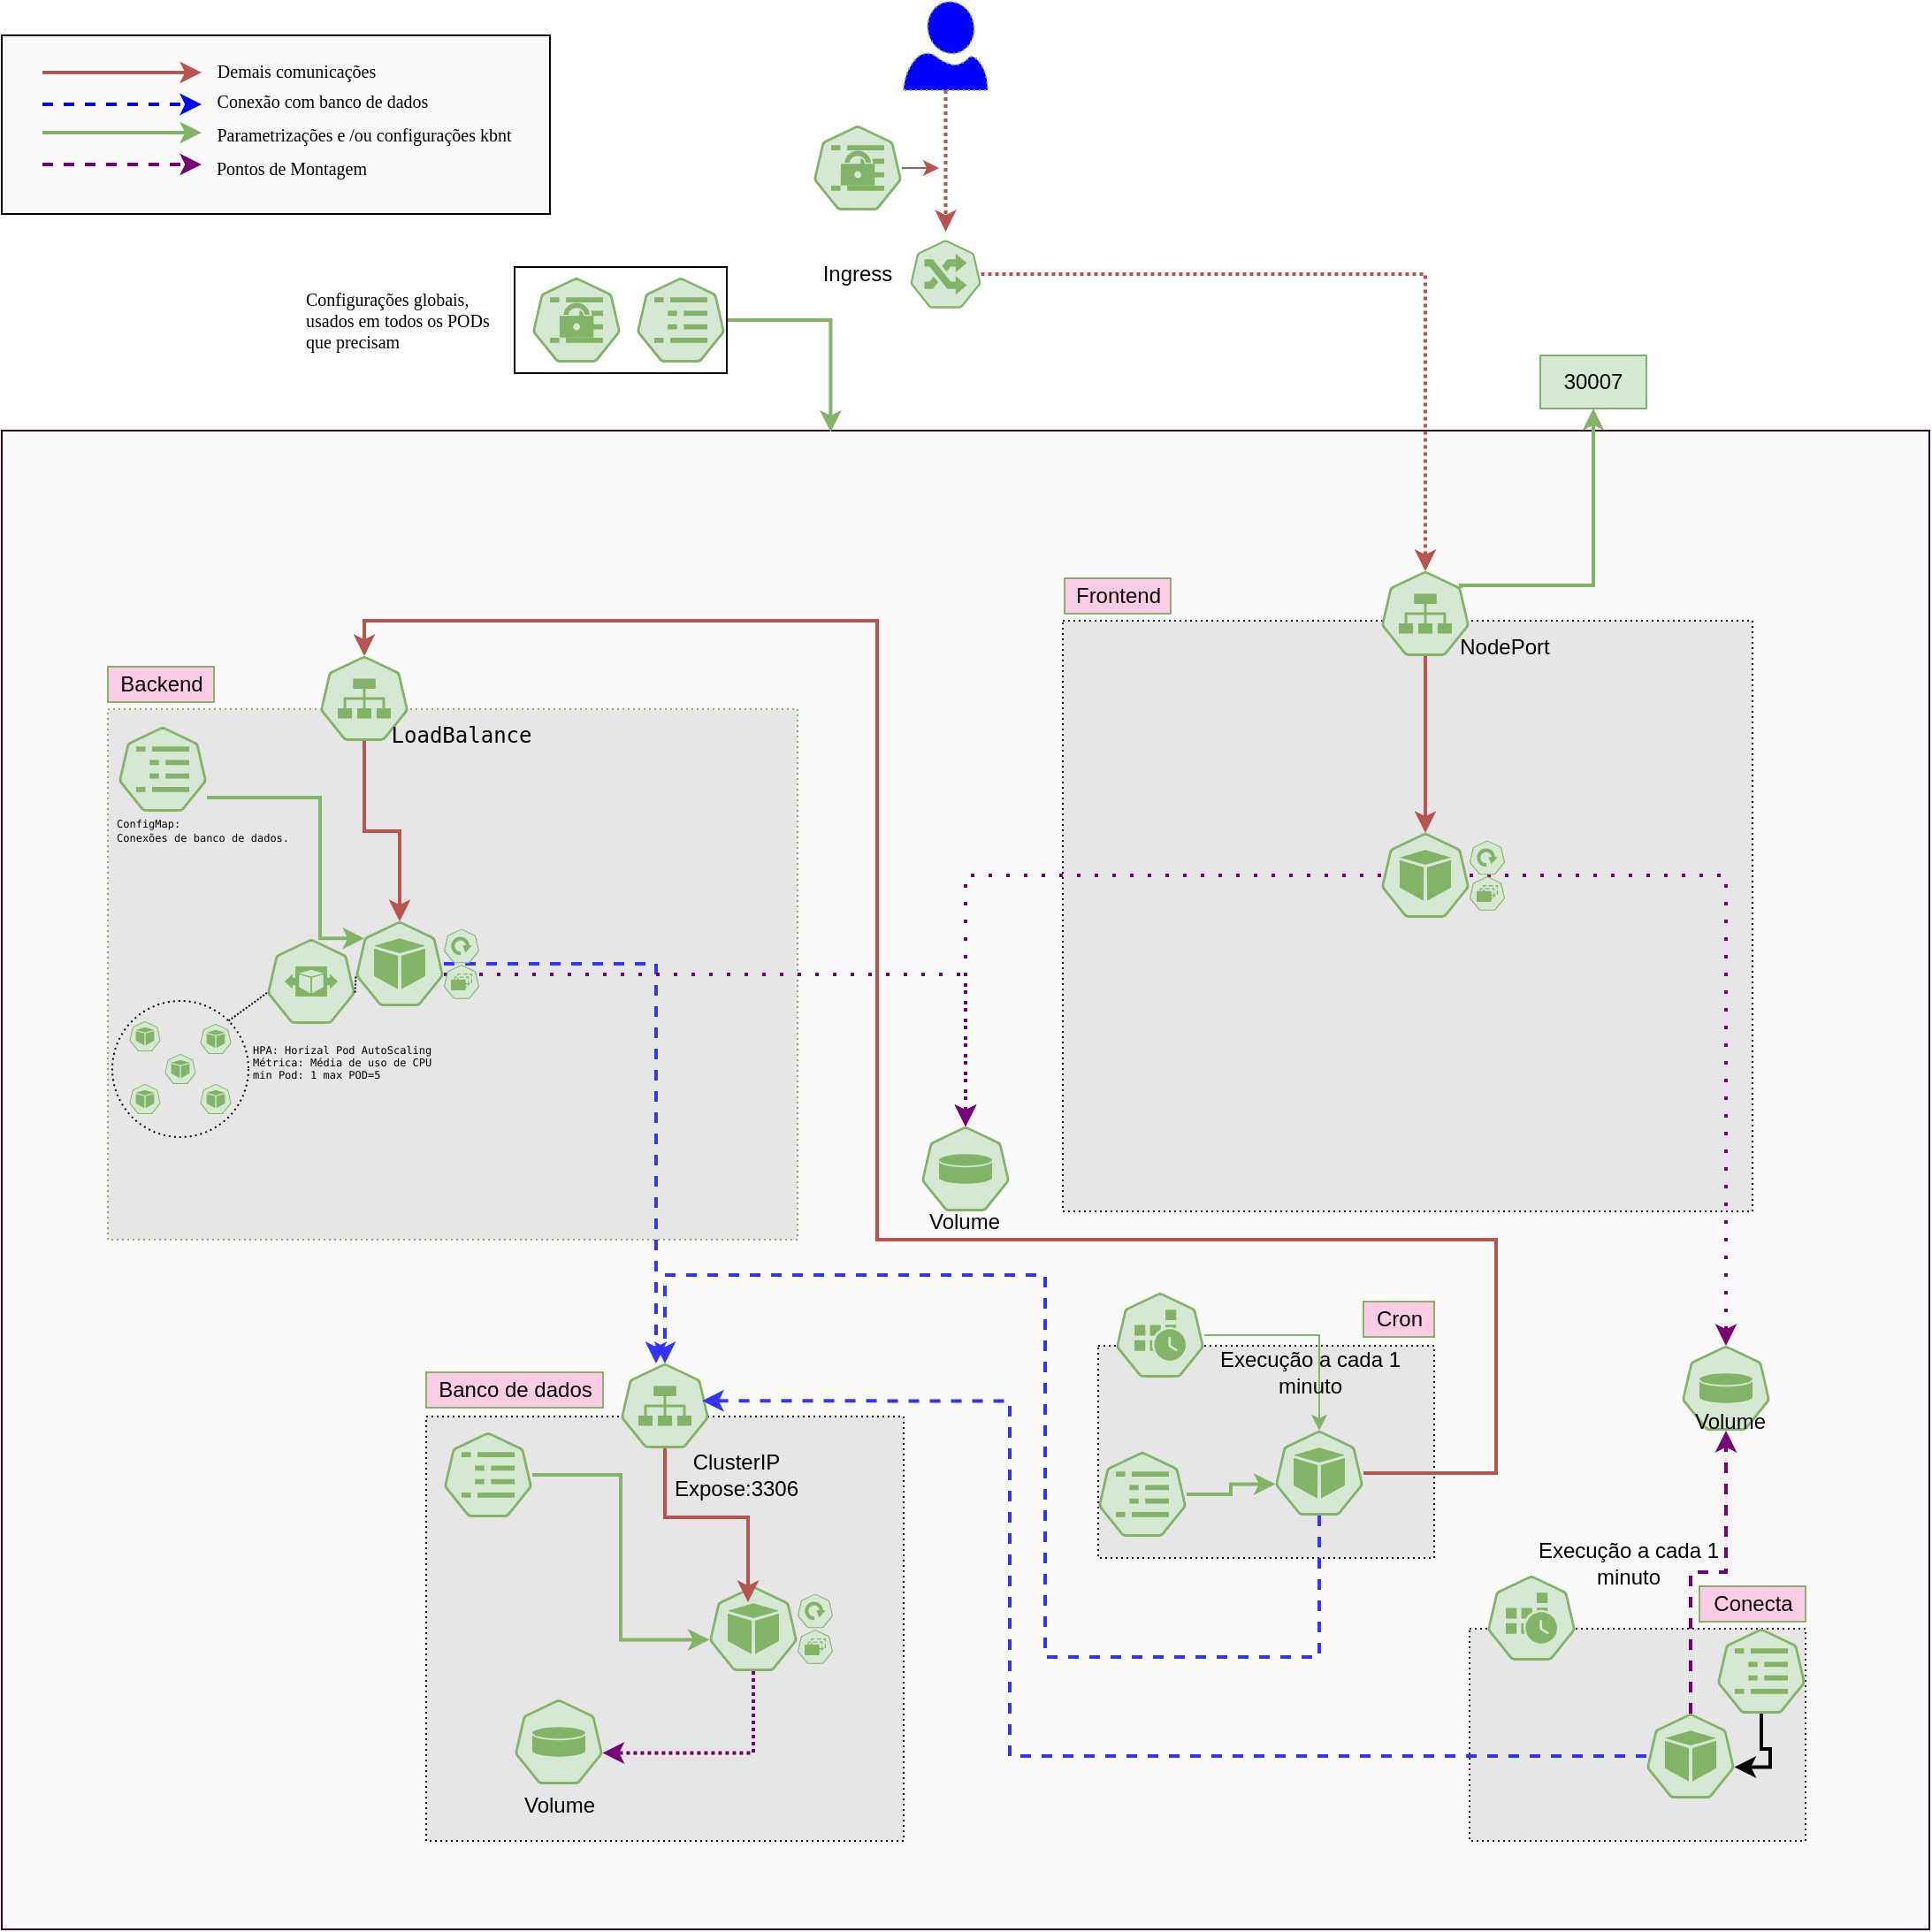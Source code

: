 <mxfile version="16.5.1" type="device"><diagram id="v18y47MaHmjOk0kSs_DW" name="Página-1"><mxGraphModel dx="868" dy="1714" grid="1" gridSize="10" guides="1" tooltips="1" connect="1" arrows="1" fold="1" page="1" pageScale="1" pageWidth="827" pageHeight="1169" math="0" shadow="0"><root><mxCell id="0"/><mxCell id="1" parent="0"/><mxCell id="yPbpFeo0kqaM-o6M1A9X-29" value="" style="rounded=0;whiteSpace=wrap;html=1;fontFamily=Times New Roman;fontSize=10;strokeColor=#000000;fillColor=#FAFAFA;" parent="1" vertex="1"><mxGeometry x="30" y="-531" width="310" height="101" as="geometry"/></mxCell><mxCell id="tyNlb9vSYvwtSNUlZuha-49" value="" style="rounded=0;whiteSpace=wrap;html=1;fillColor=#FAFAFA;fontStyle=1;strokeColor=#33001A;" parent="1" vertex="1"><mxGeometry x="30" y="-307.5" width="1090" height="847.5" as="geometry"/></mxCell><mxCell id="tyNlb9vSYvwtSNUlZuha-18" value="" style="rounded=0;whiteSpace=wrap;html=1;dashed=1;dashPattern=1 2;fillColor=#E6E6E6;strokeColor=#82b366;" parent="1" vertex="1"><mxGeometry x="90" y="-150" width="390" height="300" as="geometry"/></mxCell><mxCell id="tyNlb9vSYvwtSNUlZuha-11" value="" style="rounded=0;whiteSpace=wrap;html=1;dashed=1;dashPattern=1 2;fillColor=#E6E6E6;" parent="1" vertex="1"><mxGeometry x="270" y="250" width="270" height="240" as="geometry"/></mxCell><mxCell id="tyNlb9vSYvwtSNUlZuha-8" style="edgeStyle=orthogonalEdgeStyle;rounded=0;orthogonalLoop=1;jettySize=auto;html=1;entryX=0.995;entryY=0.63;entryDx=0;entryDy=0;entryPerimeter=0;dashed=1;strokeWidth=2;strokeColor=#770077;dashPattern=1 1;" parent="1" source="tyNlb9vSYvwtSNUlZuha-1" target="tyNlb9vSYvwtSNUlZuha-7" edge="1"><mxGeometry relative="1" as="geometry"><Array as="points"><mxPoint x="455" y="440"/></Array></mxGeometry></mxCell><mxCell id="tyNlb9vSYvwtSNUlZuha-1" value="" style="sketch=0;html=1;dashed=0;whitespace=wrap;fillColor=#d5e8d4;strokeColor=#82b366;points=[[0.005,0.63,0],[0.1,0.2,0],[0.9,0.2,0],[0.5,0,0],[0.995,0.63,0],[0.72,0.99,0],[0.5,1,0],[0.28,0.99,0]];shape=mxgraph.kubernetes.icon;prIcon=pod" parent="1" vertex="1"><mxGeometry x="430" y="346" width="50" height="48" as="geometry"/></mxCell><mxCell id="yPbpFeo0kqaM-o6M1A9X-2" style="edgeStyle=orthogonalEdgeStyle;rounded=0;orthogonalLoop=1;jettySize=auto;html=1;entryX=0.005;entryY=0.63;entryDx=0;entryDy=0;entryPerimeter=0;strokeColor=#82b366;strokeWidth=2;fillColor=#d5e8d4;" parent="1" source="tyNlb9vSYvwtSNUlZuha-2" target="tyNlb9vSYvwtSNUlZuha-1" edge="1"><mxGeometry relative="1" as="geometry"/></mxCell><mxCell id="tyNlb9vSYvwtSNUlZuha-2" value="" style="sketch=0;html=1;dashed=0;whitespace=wrap;fillColor=#d5e8d4;strokeColor=#82b366;points=[[0.005,0.63,0],[0.1,0.2,0],[0.9,0.2,0],[0.5,0,0],[0.995,0.63,0],[0.72,0.99,0],[0.5,1,0],[0.28,0.99,0]];shape=mxgraph.kubernetes.icon;prIcon=cm" parent="1" vertex="1"><mxGeometry x="280" y="259" width="50" height="48" as="geometry"/></mxCell><mxCell id="tyNlb9vSYvwtSNUlZuha-5" value="Banco de dados" style="text;html=1;align=center;verticalAlign=middle;resizable=0;points=[];autosize=1;strokeColor=#82b366;fillColor=#FFCCE6;" parent="1" vertex="1"><mxGeometry x="270" y="225" width="100" height="20" as="geometry"/></mxCell><mxCell id="tyNlb9vSYvwtSNUlZuha-7" value="" style="sketch=0;html=1;dashed=0;whitespace=wrap;fillColor=#d5e8d4;strokeColor=#82b366;points=[[0.005,0.63,0],[0.1,0.2,0],[0.9,0.2,0],[0.5,0,0],[0.995,0.63,0],[0.72,0.99,0],[0.5,1,0],[0.28,0.99,0]];shape=mxgraph.kubernetes.icon;prIcon=vol" parent="1" vertex="1"><mxGeometry x="320" y="410" width="50" height="48" as="geometry"/></mxCell><mxCell id="tyNlb9vSYvwtSNUlZuha-9" value="Volume" style="text;html=1;align=center;verticalAlign=middle;resizable=0;points=[];autosize=1;strokeColor=none;fillColor=none;" parent="1" vertex="1"><mxGeometry x="315" y="460" width="60" height="20" as="geometry"/></mxCell><mxCell id="tyNlb9vSYvwtSNUlZuha-13" style="edgeStyle=orthogonalEdgeStyle;rounded=0;orthogonalLoop=1;jettySize=auto;html=1;entryX=0.44;entryY=0.188;entryDx=0;entryDy=0;entryPerimeter=0;fillColor=#f8cecc;strokeColor=#b85450;strokeWidth=2;" parent="1" source="tyNlb9vSYvwtSNUlZuha-10" target="tyNlb9vSYvwtSNUlZuha-1" edge="1"><mxGeometry relative="1" as="geometry"/></mxCell><mxCell id="tyNlb9vSYvwtSNUlZuha-10" value="" style="sketch=0;html=1;dashed=0;whitespace=wrap;fillColor=#d5e8d4;strokeColor=#82b366;points=[[0.005,0.63,0],[0.1,0.2,0],[0.9,0.2,0],[0.5,0,0],[0.995,0.63,0],[0.72,0.99,0],[0.5,1,0],[0.28,0.99,0]];shape=mxgraph.kubernetes.icon;prIcon=svc" parent="1" vertex="1"><mxGeometry x="380" y="220" width="50" height="48" as="geometry"/></mxCell><mxCell id="tyNlb9vSYvwtSNUlZuha-12" value="ClusterIP&lt;br&gt;Expose:3306" style="text;html=1;align=center;verticalAlign=middle;resizable=0;points=[];autosize=1;strokeColor=none;fillColor=none;" parent="1" vertex="1"><mxGeometry x="400" y="268" width="90" height="30" as="geometry"/></mxCell><mxCell id="tyNlb9vSYvwtSNUlZuha-27" style="edgeStyle=orthogonalEdgeStyle;rounded=0;orthogonalLoop=1;jettySize=auto;html=1;entryX=0.4;entryY=0;entryDx=0;entryDy=0;entryPerimeter=0;dashed=1;strokeColor=#3333FF;strokeWidth=2;" parent="1" source="tyNlb9vSYvwtSNUlZuha-17" target="tyNlb9vSYvwtSNUlZuha-10" edge="1"><mxGeometry relative="1" as="geometry"/></mxCell><mxCell id="tyNlb9vSYvwtSNUlZuha-32" style="edgeStyle=orthogonalEdgeStyle;rounded=0;orthogonalLoop=1;jettySize=auto;html=1;entryX=0.5;entryY=0;entryDx=0;entryDy=0;entryPerimeter=0;dashed=1;dashPattern=1 4;strokeColor=#770077;strokeWidth=2;" parent="1" source="tyNlb9vSYvwtSNUlZuha-17" target="tyNlb9vSYvwtSNUlZuha-31" edge="1"><mxGeometry relative="1" as="geometry"><Array as="points"><mxPoint x="575"/></Array></mxGeometry></mxCell><mxCell id="tyNlb9vSYvwtSNUlZuha-17" value="" style="sketch=0;html=1;dashed=0;whitespace=wrap;fillColor=#d5e8d4;strokeColor=#82b366;points=[[0.005,0.63,0],[0.1,0.2,0],[0.9,0.2,0],[0.5,0,0],[0.995,0.63,0],[0.72,0.99,0],[0.5,1,0],[0.28,0.99,0]];shape=mxgraph.kubernetes.icon;prIcon=pod" parent="1" vertex="1"><mxGeometry x="230" y="-30" width="50" height="48" as="geometry"/></mxCell><mxCell id="tyNlb9vSYvwtSNUlZuha-19" value="" style="rounded=0;whiteSpace=wrap;html=1;dashed=1;dashPattern=1 2;fillColor=#E6E6E6;" parent="1" vertex="1"><mxGeometry x="650" y="210" width="190" height="120" as="geometry"/></mxCell><mxCell id="tyNlb9vSYvwtSNUlZuha-25" style="edgeStyle=orthogonalEdgeStyle;rounded=0;orthogonalLoop=1;jettySize=auto;html=1;entryX=0.5;entryY=0;entryDx=0;entryDy=0;entryPerimeter=0;dashed=1;strokeColor=#3333FF;strokeWidth=2;" parent="1" source="tyNlb9vSYvwtSNUlZuha-20" target="tyNlb9vSYvwtSNUlZuha-10" edge="1"><mxGeometry relative="1" as="geometry"><mxPoint x="480" y="186" as="targetPoint"/><Array as="points"><mxPoint x="620" y="386"/><mxPoint x="620" y="170"/><mxPoint x="405" y="170"/></Array></mxGeometry></mxCell><mxCell id="tyNlb9vSYvwtSNUlZuha-30" style="edgeStyle=orthogonalEdgeStyle;rounded=0;orthogonalLoop=1;jettySize=auto;html=1;entryX=0.5;entryY=0;entryDx=0;entryDy=0;entryPerimeter=0;fillColor=#f8cecc;strokeColor=#b85450;strokeWidth=2;" parent="1" source="tyNlb9vSYvwtSNUlZuha-20" target="tyNlb9vSYvwtSNUlZuha-28" edge="1"><mxGeometry relative="1" as="geometry"><Array as="points"><mxPoint x="875" y="150"/><mxPoint x="525" y="150"/><mxPoint x="525" y="-200"/><mxPoint x="235" y="-200"/></Array></mxGeometry></mxCell><mxCell id="tyNlb9vSYvwtSNUlZuha-20" value="" style="sketch=0;html=1;dashed=0;whitespace=wrap;fillColor=#d5e8d4;strokeColor=#82b366;points=[[0.005,0.63,0],[0.1,0.2,0],[0.9,0.2,0],[0.5,0,0],[0.995,0.63,0],[0.72,0.99,0],[0.5,1,0],[0.28,0.99,0]];shape=mxgraph.kubernetes.icon;prIcon=pod" parent="1" vertex="1"><mxGeometry x="750" y="258" width="50" height="48" as="geometry"/></mxCell><mxCell id="tyNlb9vSYvwtSNUlZuha-24" style="edgeStyle=orthogonalEdgeStyle;rounded=0;orthogonalLoop=1;jettySize=auto;html=1;fillColor=#d5e8d4;strokeColor=#82b366;" parent="1" source="tyNlb9vSYvwtSNUlZuha-23" target="tyNlb9vSYvwtSNUlZuha-20" edge="1"><mxGeometry relative="1" as="geometry"/></mxCell><mxCell id="tyNlb9vSYvwtSNUlZuha-23" value="" style="sketch=0;html=1;dashed=0;whitespace=wrap;fillColor=#d5e8d4;strokeColor=#82b366;points=[[0.005,0.63,0],[0.1,0.2,0],[0.9,0.2,0],[0.5,0,0],[0.995,0.63,0],[0.72,0.99,0],[0.5,1,0],[0.28,0.99,0]];shape=mxgraph.kubernetes.icon;prIcon=cronjob;dashPattern=1 2;" parent="1" vertex="1"><mxGeometry x="660" y="180" width="50" height="48" as="geometry"/></mxCell><mxCell id="tyNlb9vSYvwtSNUlZuha-26" value="Execução a cada 1 minuto" style="text;html=1;strokeColor=none;fillColor=none;align=center;verticalAlign=middle;whiteSpace=wrap;rounded=0;dashed=1;dashPattern=1 2;" parent="1" vertex="1"><mxGeometry x="700" y="210" width="140" height="30" as="geometry"/></mxCell><mxCell id="tyNlb9vSYvwtSNUlZuha-33" style="edgeStyle=orthogonalEdgeStyle;rounded=0;orthogonalLoop=1;jettySize=auto;html=1;fillColor=#f8cecc;strokeColor=#b85450;strokeWidth=2;" parent="1" source="tyNlb9vSYvwtSNUlZuha-28" target="tyNlb9vSYvwtSNUlZuha-17" edge="1"><mxGeometry relative="1" as="geometry"/></mxCell><mxCell id="tyNlb9vSYvwtSNUlZuha-28" value="" style="sketch=0;html=1;dashed=0;whitespace=wrap;fillColor=#d5e8d4;strokeColor=#82b366;points=[[0.005,0.63,0],[0.1,0.2,0],[0.9,0.2,0],[0.5,0,0],[0.995,0.63,0],[0.72,0.99,0],[0.5,1,0],[0.28,0.99,0]];shape=mxgraph.kubernetes.icon;prIcon=svc" parent="1" vertex="1"><mxGeometry x="210" y="-180" width="50" height="48" as="geometry"/></mxCell><mxCell id="tyNlb9vSYvwtSNUlZuha-29" value="&lt;pre&gt;LoadBalance&lt;/pre&gt;" style="text;html=1;strokeColor=none;fillColor=none;align=center;verticalAlign=middle;whiteSpace=wrap;rounded=0;dashed=1;dashPattern=1 2;" parent="1" vertex="1"><mxGeometry x="260" y="-150" width="60" height="30" as="geometry"/></mxCell><mxCell id="tyNlb9vSYvwtSNUlZuha-31" value="" style="sketch=0;html=1;dashed=0;whitespace=wrap;fillColor=#d5e8d4;strokeColor=#82b366;points=[[0.005,0.63,0],[0.1,0.2,0],[0.9,0.2,0],[0.5,0,0],[0.995,0.63,0],[0.72,0.99,0],[0.5,1,0],[0.28,0.99,0]];shape=mxgraph.kubernetes.icon;prIcon=vol;dashPattern=1 2;" parent="1" vertex="1"><mxGeometry x="550" y="86" width="50" height="48" as="geometry"/></mxCell><mxCell id="tyNlb9vSYvwtSNUlZuha-34" value="" style="sketch=0;html=1;dashed=0;whitespace=wrap;fillColor=#d5e8d4;strokeColor=#82b366;points=[[0.005,0.63,0],[0.1,0.2,0],[0.9,0.2,0],[0.5,0,0],[0.995,0.63,0],[0.72,0.99,0],[0.5,1,0],[0.28,0.99,0]];shape=mxgraph.kubernetes.icon;prIcon=hpa;dashPattern=1 2;" parent="1" vertex="1"><mxGeometry x="180" y="-20" width="50" height="48" as="geometry"/></mxCell><mxCell id="tyNlb9vSYvwtSNUlZuha-35" value="&lt;pre style=&quot;font-size: 6px&quot;&gt;HPA: Horizal Pod AutoScaling&lt;br&gt;Métrica: Média de uso de CPU&lt;br&gt;min Pod: 1 max POD=5&amp;nbsp;&lt;/pre&gt;" style="text;html=1;strokeColor=none;fillColor=none;align=left;verticalAlign=middle;whiteSpace=wrap;rounded=0;dashed=1;dashPattern=1 2;fontSize=7;" parent="1" vertex="1"><mxGeometry x="170" y="35" width="100" height="27" as="geometry"/></mxCell><mxCell id="tyNlb9vSYvwtSNUlZuha-36" value="&lt;span style=&quot;color: rgba(0 , 0 , 0 , 0) ; font-family: monospace ; font-size: 0px&quot;&gt;%3CmxGraphModel%3E%3Croot%3E%3CmxCell%20id%3D%220%22%2F%3E%3CmxCell%20id%3D%221%22%20parent%3D%220%22%2F%3E%3CmxCell%20id%3D%222%22%20value%3D%22%22%20style%3D%22sketch%3D0%3Bhtml%3D1%3Bdashed%3D0%3Bwhitespace%3Dwrap%3BfillColor%3D%23d5e8d4%3BstrokeColor%3D%2382b366%3Bpoints%3D%5B%5B0.005%2C0.63%2C0%5D%2C%5B0.1%2C0.2%2C0%5D%2C%5B0.9%2C0.2%2C0%5D%2C%5B0.5%2C0%2C0%5D%2C%5B0.995%2C0.63%2C0%5D%2C%5B0.72%2C0.99%2C0%5D%2C%5B0.5%2C1%2C0%5D%2C%5B0.28%2C0.99%2C0%5D%5D%3Bshape%3Dmxgraph.kubernetes.icon%3BprIcon%3Dpod%22%20vertex%3D%221%22%20parent%3D%221%22%3E%3CmxGeometry%20x%3D%22230%22%20y%3D%22-30%22%20width%3D%2250%22%20height%3D%2248%22%20as%3D%22geometry%22%2F%3E%3C%2FmxCell%3E%3C%2Froot%3E%3C%2FmxGraphModel%3E&lt;/span&gt;" style="ellipse;whiteSpace=wrap;html=1;aspect=fixed;dashed=1;dashPattern=1 2;fillColor=none;" parent="1" vertex="1"><mxGeometry x="92.5" y="15" width="77" height="77" as="geometry"/></mxCell><mxCell id="tyNlb9vSYvwtSNUlZuha-37" value="" style="sketch=0;html=1;dashed=0;whitespace=wrap;fillColor=#d5e8d4;strokeColor=#82b366;points=[[0.005,0.63,0],[0.1,0.2,0],[0.9,0.2,0],[0.5,0,0],[0.995,0.63,0],[0.72,0.99,0],[0.5,1,0],[0.28,0.99,0]];shape=mxgraph.kubernetes.icon;prIcon=pod" parent="1" vertex="1"><mxGeometry x="116" y="45" width="30" height="17" as="geometry"/></mxCell><mxCell id="tyNlb9vSYvwtSNUlZuha-38" value="" style="sketch=0;html=1;dashed=0;whitespace=wrap;fillColor=#d5e8d4;strokeColor=#82b366;points=[[0.005,0.63,0],[0.1,0.2,0],[0.9,0.2,0],[0.5,0,0],[0.995,0.63,0],[0.72,0.99,0],[0.5,1,0],[0.28,0.99,0]];shape=mxgraph.kubernetes.icon;prIcon=pod" parent="1" vertex="1"><mxGeometry x="96" y="62" width="30" height="17" as="geometry"/></mxCell><mxCell id="tyNlb9vSYvwtSNUlZuha-39" value="" style="sketch=0;html=1;dashed=0;whitespace=wrap;fillColor=#d5e8d4;strokeColor=#82b366;points=[[0.005,0.63,0],[0.1,0.2,0],[0.9,0.2,0],[0.5,0,0],[0.995,0.63,0],[0.72,0.99,0],[0.5,1,0],[0.28,0.99,0]];shape=mxgraph.kubernetes.icon;prIcon=pod" parent="1" vertex="1"><mxGeometry x="136" y="62" width="30" height="17" as="geometry"/></mxCell><mxCell id="tyNlb9vSYvwtSNUlZuha-40" value="" style="sketch=0;html=1;dashed=0;whitespace=wrap;fillColor=#d5e8d4;strokeColor=#82b366;points=[[0.005,0.63,0],[0.1,0.2,0],[0.9,0.2,0],[0.5,0,0],[0.995,0.63,0],[0.72,0.99,0],[0.5,1,0],[0.28,0.99,0]];shape=mxgraph.kubernetes.icon;prIcon=pod" parent="1" vertex="1"><mxGeometry x="136" y="28" width="30" height="17" as="geometry"/></mxCell><mxCell id="tyNlb9vSYvwtSNUlZuha-41" value="" style="sketch=0;html=1;dashed=0;whitespace=wrap;fillColor=#d5e8d4;strokeColor=#82b366;points=[[0.005,0.63,0],[0.1,0.2,0],[0.9,0.2,0],[0.5,0,0],[0.995,0.63,0],[0.72,0.99,0],[0.5,1,0],[0.28,0.99,0]];shape=mxgraph.kubernetes.icon;prIcon=pod" parent="1" vertex="1"><mxGeometry x="96" y="26.5" width="30" height="17" as="geometry"/></mxCell><mxCell id="tyNlb9vSYvwtSNUlZuha-46" value="" style="endArrow=none;html=1;rounded=0;entryX=0.005;entryY=0.63;entryDx=0;entryDy=0;entryPerimeter=0;exitX=1;exitY=0;exitDx=0;exitDy=0;dashed=1;dashPattern=1 1;" parent="1" source="tyNlb9vSYvwtSNUlZuha-36" target="tyNlb9vSYvwtSNUlZuha-34" edge="1"><mxGeometry width="50" height="50" relative="1" as="geometry"><mxPoint x="40" y="50" as="sourcePoint"/><mxPoint x="90" as="targetPoint"/></mxGeometry></mxCell><mxCell id="tyNlb9vSYvwtSNUlZuha-47" value="" style="endArrow=none;html=1;rounded=0;entryX=0.005;entryY=0.63;entryDx=0;entryDy=0;entryPerimeter=0;exitX=0.995;exitY=0.63;exitDx=0;exitDy=0;dashed=1;dashPattern=1 1;exitPerimeter=0;" parent="1" source="tyNlb9vSYvwtSNUlZuha-34" target="tyNlb9vSYvwtSNUlZuha-17" edge="1"><mxGeometry width="50" height="50" relative="1" as="geometry"><mxPoint x="42.224" y="1.276" as="sourcePoint"/><mxPoint x="140.25" y="-19.76" as="targetPoint"/></mxGeometry></mxCell><mxCell id="tyNlb9vSYvwtSNUlZuha-48" value="" style="rounded=0;whiteSpace=wrap;html=1;dashed=1;dashPattern=1 2;fillColor=#E6E6E6;" parent="1" vertex="1"><mxGeometry x="630" y="-200" width="390" height="334" as="geometry"/></mxCell><mxCell id="tyNlb9vSYvwtSNUlZuha-54" style="edgeStyle=orthogonalEdgeStyle;rounded=0;orthogonalLoop=1;jettySize=auto;html=1;dashed=1;dashPattern=1 1;entryX=0.5;entryY=0;entryDx=0;entryDy=0;entryPerimeter=0;fillColor=#f8cecc;strokeColor=#b85450;strokeWidth=2;" parent="1" source="tyNlb9vSYvwtSNUlZuha-50" target="tyNlb9vSYvwtSNUlZuha-55" edge="1"><mxGeometry relative="1" as="geometry"><mxPoint x="830" y="-350" as="targetPoint"/></mxGeometry></mxCell><mxCell id="tyNlb9vSYvwtSNUlZuha-50" value="" style="sketch=0;html=1;dashed=0;whitespace=wrap;fillColor=#d5e8d4;strokeColor=#82b366;points=[[0.005,0.63,0],[0.1,0.2,0],[0.9,0.2,0],[0.5,0,0],[0.995,0.63,0],[0.72,0.99,0],[0.5,1,0],[0.28,0.99,0]];shape=mxgraph.kubernetes.icon;prIcon=ing;dashPattern=1 2;" parent="1" vertex="1"><mxGeometry x="543.75" y="-420" width="40" height="48" as="geometry"/></mxCell><mxCell id="tyNlb9vSYvwtSNUlZuha-53" style="edgeStyle=orthogonalEdgeStyle;rounded=0;orthogonalLoop=1;jettySize=auto;html=1;entryX=0.5;entryY=0;entryDx=0;entryDy=0;entryPerimeter=0;dashed=1;dashPattern=1 1;fillColor=#f8cecc;strokeColor=#b85450;strokeWidth=2;" parent="1" source="tyNlb9vSYvwtSNUlZuha-51" target="tyNlb9vSYvwtSNUlZuha-50" edge="1"><mxGeometry relative="1" as="geometry"/></mxCell><mxCell id="tyNlb9vSYvwtSNUlZuha-51" value="" style="verticalLabelPosition=bottom;html=1;verticalAlign=top;align=center;strokeColor=#82b366;fillColor=#0000FF;shape=mxgraph.azure.user;dashed=1;dashPattern=1 2;" parent="1" vertex="1"><mxGeometry x="540" y="-550" width="47.5" height="50" as="geometry"/></mxCell><mxCell id="tyNlb9vSYvwtSNUlZuha-59" style="edgeStyle=orthogonalEdgeStyle;rounded=0;orthogonalLoop=1;jettySize=auto;html=1;entryX=0.5;entryY=0;entryDx=0;entryDy=0;entryPerimeter=0;strokeWidth=2;fillColor=#f8cecc;strokeColor=#b85450;" parent="1" source="tyNlb9vSYvwtSNUlZuha-55" target="tyNlb9vSYvwtSNUlZuha-57" edge="1"><mxGeometry relative="1" as="geometry"/></mxCell><mxCell id="tyNlb9vSYvwtSNUlZuha-76" style="edgeStyle=orthogonalEdgeStyle;rounded=0;orthogonalLoop=1;jettySize=auto;html=1;strokeColor=#82b366;fillColor=#d5e8d4;exitX=0.9;exitY=0.2;exitDx=0;exitDy=0;exitPerimeter=0;strokeWidth=2;" parent="1" source="tyNlb9vSYvwtSNUlZuha-55" target="tyNlb9vSYvwtSNUlZuha-75" edge="1"><mxGeometry relative="1" as="geometry"><Array as="points"><mxPoint x="855" y="-220"/><mxPoint x="930" y="-220"/></Array></mxGeometry></mxCell><mxCell id="tyNlb9vSYvwtSNUlZuha-55" value="" style="sketch=0;html=1;dashed=0;whitespace=wrap;fillColor=#d5e8d4;strokeColor=#82b366;points=[[0.005,0.63,0],[0.1,0.2,0],[0.9,0.2,0],[0.5,0,0],[0.995,0.63,0],[0.72,0.99,0],[0.5,1,0],[0.28,0.99,0]];shape=mxgraph.kubernetes.icon;prIcon=svc" parent="1" vertex="1"><mxGeometry x="810" y="-228" width="50" height="48" as="geometry"/></mxCell><mxCell id="tyNlb9vSYvwtSNUlZuha-60" style="edgeStyle=orthogonalEdgeStyle;rounded=0;orthogonalLoop=1;jettySize=auto;html=1;entryX=0.5;entryY=0;entryDx=0;entryDy=0;entryPerimeter=0;fillColor=#d5e8d4;strokeColor=#770077;dashed=1;dashPattern=1 4;strokeWidth=2;" parent="1" source="tyNlb9vSYvwtSNUlZuha-57" target="tyNlb9vSYvwtSNUlZuha-31" edge="1"><mxGeometry relative="1" as="geometry"><mxPoint x="581" y="70" as="targetPoint"/></mxGeometry></mxCell><mxCell id="tyNlb9vSYvwtSNUlZuha-80" style="edgeStyle=orthogonalEdgeStyle;rounded=0;orthogonalLoop=1;jettySize=auto;html=1;entryX=0.5;entryY=0;entryDx=0;entryDy=0;entryPerimeter=0;strokeColor=#770077;fillColor=#f8cecc;dashed=1;dashPattern=1 4;strokeWidth=2;" parent="1" source="tyNlb9vSYvwtSNUlZuha-57" target="tyNlb9vSYvwtSNUlZuha-79" edge="1"><mxGeometry relative="1" as="geometry"/></mxCell><mxCell id="tyNlb9vSYvwtSNUlZuha-57" value="" style="sketch=0;html=1;dashed=0;whitespace=wrap;fillColor=#d5e8d4;strokeColor=#82b366;points=[[0.005,0.63,0],[0.1,0.2,0],[0.9,0.2,0],[0.5,0,0],[0.995,0.63,0],[0.72,0.99,0],[0.5,1,0],[0.28,0.99,0]];shape=mxgraph.kubernetes.icon;prIcon=pod" parent="1" vertex="1"><mxGeometry x="810" y="-80" width="50" height="48" as="geometry"/></mxCell><mxCell id="yPbpFeo0kqaM-o6M1A9X-1" style="edgeStyle=orthogonalEdgeStyle;rounded=0;orthogonalLoop=1;jettySize=auto;html=1;entryX=0.1;entryY=0.2;entryDx=0;entryDy=0;entryPerimeter=0;strokeColor=#82b366;strokeWidth=2;fillColor=#d5e8d4;" parent="1" source="tyNlb9vSYvwtSNUlZuha-61" target="tyNlb9vSYvwtSNUlZuha-17" edge="1"><mxGeometry relative="1" as="geometry"><Array as="points"><mxPoint x="210" y="-100"/><mxPoint x="210" y="-20"/></Array></mxGeometry></mxCell><mxCell id="tyNlb9vSYvwtSNUlZuha-61" value="" style="sketch=0;html=1;dashed=0;whitespace=wrap;fillColor=#d5e8d4;strokeColor=#82b366;points=[[0.005,0.63,0],[0.1,0.2,0],[0.9,0.2,0],[0.5,0,0],[0.995,0.63,0],[0.72,0.99,0],[0.5,1,0],[0.28,0.99,0]];shape=mxgraph.kubernetes.icon;prIcon=cm" parent="1" vertex="1"><mxGeometry x="96" y="-140" width="50" height="48" as="geometry"/></mxCell><mxCell id="yPbpFeo0kqaM-o6M1A9X-3" style="edgeStyle=orthogonalEdgeStyle;rounded=0;orthogonalLoop=1;jettySize=auto;html=1;entryX=0.005;entryY=0.63;entryDx=0;entryDy=0;entryPerimeter=0;strokeColor=#82b366;strokeWidth=2;fillColor=#d5e8d4;" parent="1" source="tyNlb9vSYvwtSNUlZuha-63" target="tyNlb9vSYvwtSNUlZuha-20" edge="1"><mxGeometry relative="1" as="geometry"/></mxCell><mxCell id="tyNlb9vSYvwtSNUlZuha-63" value="" style="sketch=0;html=1;dashed=0;whitespace=wrap;fillColor=#d5e8d4;strokeColor=#82b366;points=[[0.005,0.63,0],[0.1,0.2,0],[0.9,0.2,0],[0.5,0,0],[0.995,0.63,0],[0.72,0.99,0],[0.5,1,0],[0.28,0.99,0]];shape=mxgraph.kubernetes.icon;prIcon=cm" parent="1" vertex="1"><mxGeometry x="650" y="270" width="50" height="48" as="geometry"/></mxCell><mxCell id="tyNlb9vSYvwtSNUlZuha-71" value="" style="rounded=0;whiteSpace=wrap;html=1;dashed=1;dashPattern=1 2;fillColor=#E6E6E6;strokeColor=#261717;" parent="1" vertex="1"><mxGeometry x="860" y="370" width="190" height="120" as="geometry"/></mxCell><mxCell id="tyNlb9vSYvwtSNUlZuha-78" style="edgeStyle=orthogonalEdgeStyle;rounded=0;orthogonalLoop=1;jettySize=auto;html=1;entryX=0.921;entryY=0.441;entryDx=0;entryDy=0;entryPerimeter=0;strokeColor=#3333FF;fillColor=#d5e8d4;dashed=1;strokeWidth=2;" parent="1" source="tyNlb9vSYvwtSNUlZuha-72" target="tyNlb9vSYvwtSNUlZuha-10" edge="1"><mxGeometry relative="1" as="geometry"><Array as="points"><mxPoint x="600" y="442"/><mxPoint x="600" y="241"/></Array></mxGeometry></mxCell><mxCell id="tyNlb9vSYvwtSNUlZuha-81" style="edgeStyle=orthogonalEdgeStyle;rounded=0;orthogonalLoop=1;jettySize=auto;html=1;entryX=0.5;entryY=1;entryDx=0;entryDy=0;entryPerimeter=0;strokeColor=#770077;fillColor=#d5e8d4;dashed=1;strokeWidth=2;" parent="1" source="tyNlb9vSYvwtSNUlZuha-72" target="tyNlb9vSYvwtSNUlZuha-79" edge="1"><mxGeometry relative="1" as="geometry"/></mxCell><mxCell id="tyNlb9vSYvwtSNUlZuha-72" value="" style="sketch=0;html=1;dashed=0;whitespace=wrap;fillColor=#d5e8d4;strokeColor=#82b366;points=[[0.005,0.63,0],[0.1,0.2,0],[0.9,0.2,0],[0.5,0,0],[0.995,0.63,0],[0.72,0.99,0],[0.5,1,0],[0.28,0.99,0]];shape=mxgraph.kubernetes.icon;prIcon=pod" parent="1" vertex="1"><mxGeometry x="960" y="418" width="50" height="48" as="geometry"/></mxCell><mxCell id="tyNlb9vSYvwtSNUlZuha-73" value="" style="sketch=0;html=1;dashed=0;whitespace=wrap;fillColor=#d5e8d4;strokeColor=#82b366;points=[[0.005,0.63,0],[0.1,0.2,0],[0.9,0.2,0],[0.5,0,0],[0.995,0.63,0],[0.72,0.99,0],[0.5,1,0],[0.28,0.99,0]];shape=mxgraph.kubernetes.icon;prIcon=cronjob;dashPattern=1 2;" parent="1" vertex="1"><mxGeometry x="870" y="340" width="50" height="48" as="geometry"/></mxCell><mxCell id="tyNlb9vSYvwtSNUlZuha-75" value="30007" style="text;html=1;strokeColor=#82b366;fillColor=#d5e8d4;align=center;verticalAlign=middle;whiteSpace=wrap;rounded=0;" parent="1" vertex="1"><mxGeometry x="900" y="-350" width="60" height="30" as="geometry"/></mxCell><mxCell id="tyNlb9vSYvwtSNUlZuha-77" value="Ingress" style="text;html=1;strokeColor=none;fillColor=none;align=center;verticalAlign=middle;whiteSpace=wrap;rounded=0;" parent="1" vertex="1"><mxGeometry x="483.75" y="-411" width="60" height="30" as="geometry"/></mxCell><mxCell id="tyNlb9vSYvwtSNUlZuha-79" value="" style="sketch=0;html=1;dashed=0;whitespace=wrap;fillColor=#d5e8d4;strokeColor=#82b366;points=[[0.005,0.63,0],[0.1,0.2,0],[0.9,0.2,0],[0.5,0,0],[0.995,0.63,0],[0.72,0.99,0],[0.5,1,0],[0.28,0.99,0]];shape=mxgraph.kubernetes.icon;prIcon=vol;dashPattern=1 2;" parent="1" vertex="1"><mxGeometry x="980" y="210" width="50" height="48" as="geometry"/></mxCell><mxCell id="tyNlb9vSYvwtSNUlZuha-82" value="NodePort" style="text;html=1;strokeColor=none;fillColor=none;align=center;verticalAlign=middle;whiteSpace=wrap;rounded=0;" parent="1" vertex="1"><mxGeometry x="850" y="-200" width="60" height="30" as="geometry"/></mxCell><mxCell id="yPbpFeo0kqaM-o6M1A9X-5" style="edgeStyle=orthogonalEdgeStyle;rounded=0;orthogonalLoop=1;jettySize=auto;html=1;entryX=0.995;entryY=0.63;entryDx=0;entryDy=0;entryPerimeter=0;strokeColor=#000000;strokeWidth=2;" parent="1" source="tyNlb9vSYvwtSNUlZuha-83" target="tyNlb9vSYvwtSNUlZuha-72" edge="1"><mxGeometry relative="1" as="geometry"/></mxCell><mxCell id="tyNlb9vSYvwtSNUlZuha-83" value="" style="sketch=0;html=1;dashed=0;whitespace=wrap;fillColor=#d5e8d4;strokeColor=#82b366;points=[[0.005,0.63,0],[0.1,0.2,0],[0.9,0.2,0],[0.5,0,0],[0.995,0.63,0],[0.72,0.99,0],[0.5,1,0],[0.28,0.99,0]];shape=mxgraph.kubernetes.icon;prIcon=cm" parent="1" vertex="1"><mxGeometry x="1000" y="370" width="50" height="48" as="geometry"/></mxCell><mxCell id="l7dCesQhFYoBPRGrrRBu-1" value="&lt;pre style=&quot;font-size: 6px&quot;&gt;ConfigMap: &lt;br&gt;Conexões de banco de dados.&lt;/pre&gt;" style="text;strokeColor=none;fillColor=none;align=left;verticalAlign=middle;whiteSpace=wrap;rounded=0;html=1;" parent="1" vertex="1"><mxGeometry x="92.5" y="-92" width="100" height="20" as="geometry"/></mxCell><mxCell id="l7dCesQhFYoBPRGrrRBu-2" value="Backend" style="text;html=1;align=center;verticalAlign=middle;resizable=0;points=[];autosize=1;strokeColor=#82b366;fillColor=#FFCCE6;" parent="1" vertex="1"><mxGeometry x="90" y="-174" width="60" height="20" as="geometry"/></mxCell><mxCell id="l7dCesQhFYoBPRGrrRBu-3" value="Frontend" style="text;html=1;align=center;verticalAlign=middle;resizable=0;points=[];autosize=1;strokeColor=#82b366;fillColor=#FFCCE6;" parent="1" vertex="1"><mxGeometry x="631" y="-224" width="60" height="20" as="geometry"/></mxCell><mxCell id="qHxi_XvQ0iLqDe9TxiMt-5" style="edgeStyle=orthogonalEdgeStyle;rounded=0;orthogonalLoop=1;jettySize=auto;html=1;strokeColor=#b85450;fillColor=#f8cecc;" parent="1" source="qHxi_XvQ0iLqDe9TxiMt-4" edge="1"><mxGeometry relative="1" as="geometry"><mxPoint x="560" y="-456" as="targetPoint"/></mxGeometry></mxCell><mxCell id="qHxi_XvQ0iLqDe9TxiMt-4" value="" style="sketch=0;html=1;dashed=0;whitespace=wrap;fillColor=#d5e8d4;strokeColor=#82b366;points=[[0.005,0.63,0],[0.1,0.2,0],[0.9,0.2,0],[0.5,0,0],[0.995,0.63,0],[0.72,0.99,0],[0.5,1,0],[0.28,0.99,0]];shape=mxgraph.kubernetes.icon;prIcon=secret" parent="1" vertex="1"><mxGeometry x="489" y="-480" width="50" height="48" as="geometry"/></mxCell><mxCell id="yPbpFeo0kqaM-o6M1A9X-24" style="edgeStyle=orthogonalEdgeStyle;rounded=0;orthogonalLoop=1;jettySize=auto;html=1;entryX=0.43;entryY=0.001;entryDx=0;entryDy=0;entryPerimeter=0;fontFamily=Times New Roman;fontSize=10;strokeColor=#82b366;strokeWidth=2;fillColor=#d5e8d4;" parent="1" source="yPbpFeo0kqaM-o6M1A9X-8" target="tyNlb9vSYvwtSNUlZuha-49" edge="1"><mxGeometry relative="1" as="geometry"><Array as="points"><mxPoint x="499" y="-370"/></Array></mxGeometry></mxCell><mxCell id="yPbpFeo0kqaM-o6M1A9X-8" value="" style="rounded=0;whiteSpace=wrap;html=1;strokeColor=#000000;" parent="1" vertex="1"><mxGeometry x="320" y="-400" width="120" height="60" as="geometry"/></mxCell><mxCell id="yPbpFeo0kqaM-o6M1A9X-9" value="" style="sketch=0;html=1;dashed=0;whitespace=wrap;fillColor=#d5e8d4;strokeColor=#82b366;points=[[0.005,0.63,0],[0.1,0.2,0],[0.9,0.2,0],[0.5,0,0],[0.995,0.63,0],[0.72,0.99,0],[0.5,1,0],[0.28,0.99,0]];shape=mxgraph.kubernetes.icon;prIcon=secret" parent="1" vertex="1"><mxGeometry x="330" y="-394" width="50" height="48" as="geometry"/></mxCell><mxCell id="yPbpFeo0kqaM-o6M1A9X-10" value="" style="sketch=0;html=1;dashed=0;whitespace=wrap;fillColor=#d5e8d4;strokeColor=#82b366;points=[[0.005,0.63,0],[0.1,0.2,0],[0.9,0.2,0],[0.5,0,0],[0.995,0.63,0],[0.72,0.99,0],[0.5,1,0],[0.28,0.99,0]];shape=mxgraph.kubernetes.icon;prIcon=cm" parent="1" vertex="1"><mxGeometry x="389" y="-394" width="50" height="48" as="geometry"/></mxCell><mxCell id="yPbpFeo0kqaM-o6M1A9X-11" value="&lt;div style=&quot;font-size: 10px&quot;&gt;&lt;span style=&quot;font-size: 10px&quot;&gt;&lt;font face=&quot;Times New Roman&quot; style=&quot;font-size: 10px&quot;&gt;Configurações globais, usados em todos os PODs que precisam&amp;nbsp;&lt;/font&gt;&lt;/span&gt;&lt;/div&gt;" style="text;html=1;strokeColor=none;fillColor=none;align=left;verticalAlign=middle;whiteSpace=wrap;rounded=0;fontSize=10;" parent="1" vertex="1"><mxGeometry x="200" y="-398" width="120" height="56" as="geometry"/></mxCell><mxCell id="yPbpFeo0kqaM-o6M1A9X-16" value="" style="endArrow=classic;html=1;rounded=0;fontFamily=Times New Roman;fontSize=10;strokeColor=#b85450;strokeWidth=2;fillColor=#f8cecc;" parent="1" edge="1"><mxGeometry width="50" height="50" relative="1" as="geometry"><mxPoint x="53" y="-510" as="sourcePoint"/><mxPoint x="143" y="-510" as="targetPoint"/></mxGeometry></mxCell><mxCell id="yPbpFeo0kqaM-o6M1A9X-17" value="" style="endArrow=classic;html=1;rounded=0;fontFamily=Times New Roman;fontSize=10;strokeColor=#0000FF;strokeWidth=2;dashed=1;" parent="1" edge="1"><mxGeometry width="50" height="50" relative="1" as="geometry"><mxPoint x="53.0" y="-492" as="sourcePoint"/><mxPoint x="143.0" y="-492" as="targetPoint"/></mxGeometry></mxCell><mxCell id="yPbpFeo0kqaM-o6M1A9X-18" value="" style="endArrow=classic;html=1;rounded=0;fontFamily=Times New Roman;fontSize=10;strokeColor=#82b366;strokeWidth=2;fillColor=#d5e8d4;" parent="1" edge="1"><mxGeometry width="50" height="50" relative="1" as="geometry"><mxPoint x="53.0" y="-476" as="sourcePoint"/><mxPoint x="143.0" y="-476" as="targetPoint"/></mxGeometry></mxCell><mxCell id="yPbpFeo0kqaM-o6M1A9X-19" value="" style="endArrow=classic;html=1;rounded=0;fontFamily=Times New Roman;fontSize=10;strokeColor=#770077;strokeWidth=2;dashed=1;" parent="1" edge="1"><mxGeometry width="50" height="50" relative="1" as="geometry"><mxPoint x="53.0" y="-458" as="sourcePoint"/><mxPoint x="143.0" y="-458" as="targetPoint"/></mxGeometry></mxCell><mxCell id="yPbpFeo0kqaM-o6M1A9X-25" value="Demais comunicações&amp;nbsp;" style="text;html=1;strokeColor=none;fillColor=none;align=center;verticalAlign=middle;whiteSpace=wrap;rounded=0;fontFamily=Times New Roman;fontSize=10;" parent="1" vertex="1"><mxGeometry x="143" y="-526" width="110" height="30" as="geometry"/></mxCell><mxCell id="yPbpFeo0kqaM-o6M1A9X-26" value="Conexão com banco de dados" style="text;html=1;strokeColor=none;fillColor=none;align=center;verticalAlign=middle;whiteSpace=wrap;rounded=0;fontFamily=Times New Roman;fontSize=10;" parent="1" vertex="1"><mxGeometry x="148" y="-509" width="127" height="30" as="geometry"/></mxCell><mxCell id="yPbpFeo0kqaM-o6M1A9X-27" value="Parametrizações e /ou configurações kbnt" style="text;html=1;strokeColor=none;fillColor=none;align=center;verticalAlign=middle;whiteSpace=wrap;rounded=0;fontFamily=Times New Roman;fontSize=10;" parent="1" vertex="1"><mxGeometry x="143" y="-490" width="184" height="30" as="geometry"/></mxCell><mxCell id="yPbpFeo0kqaM-o6M1A9X-28" value="Pontos de Montagem" style="text;html=1;strokeColor=none;fillColor=none;align=center;verticalAlign=middle;whiteSpace=wrap;rounded=0;fontFamily=Times New Roman;fontSize=10;" parent="1" vertex="1"><mxGeometry x="148" y="-471" width="92" height="30" as="geometry"/></mxCell><mxCell id="yPbpFeo0kqaM-o6M1A9X-30" value="Execução a cada 1 minuto" style="text;html=1;strokeColor=none;fillColor=none;align=center;verticalAlign=middle;whiteSpace=wrap;rounded=0;dashed=1;dashPattern=1 2;" parent="1" vertex="1"><mxGeometry x="880" y="318" width="140" height="30" as="geometry"/></mxCell><mxCell id="yPbpFeo0kqaM-o6M1A9X-31" value="Cron" style="text;html=1;align=center;verticalAlign=middle;resizable=0;points=[];autosize=1;strokeColor=#82b366;fillColor=#FFCCE6;" parent="1" vertex="1"><mxGeometry x="800" y="185" width="40" height="20" as="geometry"/></mxCell><mxCell id="yPbpFeo0kqaM-o6M1A9X-32" value="Conecta" style="text;html=1;align=center;verticalAlign=middle;resizable=0;points=[];autosize=1;strokeColor=#82b366;fillColor=#FFCCE6;" parent="1" vertex="1"><mxGeometry x="990" y="346" width="60" height="20" as="geometry"/></mxCell><mxCell id="yPbpFeo0kqaM-o6M1A9X-33" value="" style="sketch=0;html=1;dashed=0;whitespace=wrap;fillColor=#d5e8d4;strokeColor=#82b366;points=[[0.005,0.63,0],[0.1,0.2,0],[0.9,0.2,0],[0.5,0,0],[0.995,0.63,0],[0.72,0.99,0],[0.5,1,0],[0.28,0.99,0]];shape=mxgraph.kubernetes.icon;prIcon=deploy;fontFamily=Times New Roman;fontSize=10;" parent="1" vertex="1"><mxGeometry x="860" y="-80" width="20" height="28" as="geometry"/></mxCell><mxCell id="yPbpFeo0kqaM-o6M1A9X-34" value="" style="sketch=0;html=1;dashed=0;whitespace=wrap;fillColor=#d5e8d4;strokeColor=#82b366;points=[[0.005,0.63,0],[0.1,0.2,0],[0.9,0.2,0],[0.5,0,0],[0.995,0.63,0],[0.72,0.99,0],[0.5,1,0],[0.28,0.99,0]];shape=mxgraph.kubernetes.icon;prIcon=rs;fontFamily=Times New Roman;fontSize=10;" parent="1" vertex="1"><mxGeometry x="860" y="-63" width="20" height="34.5" as="geometry"/></mxCell><mxCell id="yPbpFeo0kqaM-o6M1A9X-37" value="" style="sketch=0;html=1;dashed=0;whitespace=wrap;fillColor=#d5e8d4;strokeColor=#82b366;points=[[0.005,0.63,0],[0.1,0.2,0],[0.9,0.2,0],[0.5,0,0],[0.995,0.63,0],[0.72,0.99,0],[0.5,1,0],[0.28,0.99,0]];shape=mxgraph.kubernetes.icon;prIcon=deploy;fontFamily=Times New Roman;fontSize=10;" parent="1" vertex="1"><mxGeometry x="280" y="-30" width="20" height="28" as="geometry"/></mxCell><mxCell id="yPbpFeo0kqaM-o6M1A9X-38" value="" style="sketch=0;html=1;dashed=0;whitespace=wrap;fillColor=#d5e8d4;strokeColor=#82b366;points=[[0.005,0.63,0],[0.1,0.2,0],[0.9,0.2,0],[0.5,0,0],[0.995,0.63,0],[0.72,0.99,0],[0.5,1,0],[0.28,0.99,0]];shape=mxgraph.kubernetes.icon;prIcon=rs;fontFamily=Times New Roman;fontSize=10;" parent="1" vertex="1"><mxGeometry x="280" y="-13" width="20" height="34.5" as="geometry"/></mxCell><mxCell id="yPbpFeo0kqaM-o6M1A9X-39" value="" style="sketch=0;html=1;dashed=0;whitespace=wrap;fillColor=#d5e8d4;strokeColor=#82b366;points=[[0.005,0.63,0],[0.1,0.2,0],[0.9,0.2,0],[0.5,0,0],[0.995,0.63,0],[0.72,0.99,0],[0.5,1,0],[0.28,0.99,0]];shape=mxgraph.kubernetes.icon;prIcon=deploy;fontFamily=Times New Roman;fontSize=10;" parent="1" vertex="1"><mxGeometry x="480" y="346" width="20" height="28" as="geometry"/></mxCell><mxCell id="yPbpFeo0kqaM-o6M1A9X-40" value="" style="sketch=0;html=1;dashed=0;whitespace=wrap;fillColor=#d5e8d4;strokeColor=#82b366;points=[[0.005,0.63,0],[0.1,0.2,0],[0.9,0.2,0],[0.5,0,0],[0.995,0.63,0],[0.72,0.99,0],[0.5,1,0],[0.28,0.99,0]];shape=mxgraph.kubernetes.icon;prIcon=rs;fontFamily=Times New Roman;fontSize=10;" parent="1" vertex="1"><mxGeometry x="480" y="363" width="20" height="34.5" as="geometry"/></mxCell><mxCell id="E0fD1r4QaG1yt0DFSnUn-1" value="Volume" style="text;html=1;align=center;verticalAlign=middle;resizable=0;points=[];autosize=1;strokeColor=none;fillColor=none;" vertex="1" parent="1"><mxGeometry x="543.75" y="130" width="60" height="20" as="geometry"/></mxCell><mxCell id="E0fD1r4QaG1yt0DFSnUn-2" value="Volume" style="text;html=1;align=center;verticalAlign=middle;resizable=0;points=[];autosize=1;strokeColor=none;fillColor=none;" vertex="1" parent="1"><mxGeometry x="977" y="243" width="60" height="20" as="geometry"/></mxCell></root></mxGraphModel></diagram></mxfile>